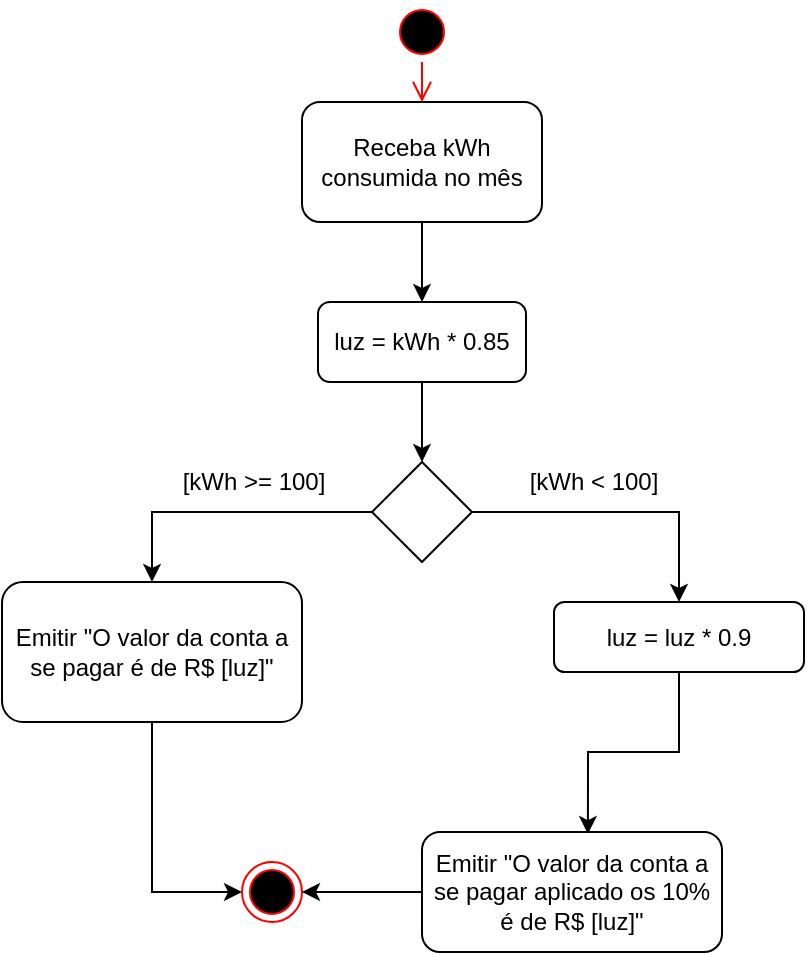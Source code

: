 <mxfile version="13.7.3" type="device"><diagram id="8vUp4GcGfMVSZG9uHsr8" name="Página-1"><mxGraphModel dx="852" dy="504" grid="1" gridSize="10" guides="1" tooltips="1" connect="1" arrows="1" fold="1" page="1" pageScale="1" pageWidth="827" pageHeight="1169" math="0" shadow="0"><root><mxCell id="0"/><mxCell id="1" parent="0"/><mxCell id="bWpUsP1ulK39nm4t_vAm-8" style="edgeStyle=orthogonalEdgeStyle;rounded=0;orthogonalLoop=1;jettySize=auto;html=1;exitX=0.5;exitY=1;exitDx=0;exitDy=0;entryX=0.5;entryY=0;entryDx=0;entryDy=0;" edge="1" parent="1" source="bWpUsP1ulK39nm4t_vAm-1" target="bWpUsP1ulK39nm4t_vAm-7"><mxGeometry relative="1" as="geometry"/></mxCell><mxCell id="bWpUsP1ulK39nm4t_vAm-1" value="Receba kWh consumida no mês" style="rounded=1;whiteSpace=wrap;html=1;" vertex="1" parent="1"><mxGeometry x="354" y="120" width="120" height="60" as="geometry"/></mxCell><mxCell id="bWpUsP1ulK39nm4t_vAm-12" style="edgeStyle=orthogonalEdgeStyle;rounded=0;orthogonalLoop=1;jettySize=auto;html=1;exitX=1;exitY=0.5;exitDx=0;exitDy=0;entryX=0;entryY=0.5;entryDx=0;entryDy=0;" edge="1" parent="1" source="bWpUsP1ulK39nm4t_vAm-2" target="bWpUsP1ulK39nm4t_vAm-10"><mxGeometry relative="1" as="geometry"><mxPoint x="570" y="350" as="targetPoint"/></mxGeometry></mxCell><mxCell id="bWpUsP1ulK39nm4t_vAm-14" style="edgeStyle=orthogonalEdgeStyle;rounded=0;orthogonalLoop=1;jettySize=auto;html=1;exitX=0;exitY=0.5;exitDx=0;exitDy=0;" edge="1" parent="1" source="bWpUsP1ulK39nm4t_vAm-2" target="bWpUsP1ulK39nm4t_vAm-4"><mxGeometry relative="1" as="geometry"/></mxCell><mxCell id="bWpUsP1ulK39nm4t_vAm-2" value="" style="rhombus;whiteSpace=wrap;html=1;" vertex="1" parent="1"><mxGeometry x="389" y="300" width="50" height="50" as="geometry"/></mxCell><mxCell id="bWpUsP1ulK39nm4t_vAm-20" style="edgeStyle=orthogonalEdgeStyle;rounded=0;orthogonalLoop=1;jettySize=auto;html=1;exitX=0.5;exitY=1;exitDx=0;exitDy=0;entryX=0;entryY=0.5;entryDx=0;entryDy=0;" edge="1" parent="1" source="bWpUsP1ulK39nm4t_vAm-4" target="bWpUsP1ulK39nm4t_vAm-17"><mxGeometry relative="1" as="geometry"/></mxCell><mxCell id="bWpUsP1ulK39nm4t_vAm-4" value="Emitir &quot;O valor da conta a se pagar é de R$ [luz]&quot;" style="rounded=1;whiteSpace=wrap;html=1;" vertex="1" parent="1"><mxGeometry x="204" y="360" width="150" height="70" as="geometry"/></mxCell><mxCell id="bWpUsP1ulK39nm4t_vAm-6" value="[kWh &amp;lt; 100]" style="text;html=1;strokeColor=none;fillColor=none;align=center;verticalAlign=middle;whiteSpace=wrap;rounded=0;" vertex="1" parent="1"><mxGeometry x="460" y="300" width="80" height="20" as="geometry"/></mxCell><mxCell id="bWpUsP1ulK39nm4t_vAm-9" style="edgeStyle=orthogonalEdgeStyle;rounded=0;orthogonalLoop=1;jettySize=auto;html=1;exitX=0.5;exitY=1;exitDx=0;exitDy=0;" edge="1" parent="1" source="bWpUsP1ulK39nm4t_vAm-7" target="bWpUsP1ulK39nm4t_vAm-2"><mxGeometry relative="1" as="geometry"/></mxCell><mxCell id="bWpUsP1ulK39nm4t_vAm-7" value="luz = kWh * 0.85" style="rounded=1;whiteSpace=wrap;html=1;" vertex="1" parent="1"><mxGeometry x="362" y="220" width="104" height="40" as="geometry"/></mxCell><mxCell id="bWpUsP1ulK39nm4t_vAm-23" style="edgeStyle=orthogonalEdgeStyle;rounded=0;orthogonalLoop=1;jettySize=auto;html=1;exitX=1;exitY=0.5;exitDx=0;exitDy=0;entryX=0.553;entryY=0.017;entryDx=0;entryDy=0;entryPerimeter=0;" edge="1" parent="1" source="bWpUsP1ulK39nm4t_vAm-10" target="bWpUsP1ulK39nm4t_vAm-18"><mxGeometry relative="1" as="geometry"/></mxCell><mxCell id="bWpUsP1ulK39nm4t_vAm-10" value="luz = luz * 0.9" style="rounded=1;whiteSpace=wrap;html=1;direction=south;" vertex="1" parent="1"><mxGeometry x="480" y="370" width="125" height="35" as="geometry"/></mxCell><mxCell id="bWpUsP1ulK39nm4t_vAm-13" value="[kWh &amp;gt;= 100]" style="text;html=1;strokeColor=none;fillColor=none;align=center;verticalAlign=middle;whiteSpace=wrap;rounded=0;" vertex="1" parent="1"><mxGeometry x="290" y="300" width="80" height="20" as="geometry"/></mxCell><mxCell id="bWpUsP1ulK39nm4t_vAm-15" value="" style="ellipse;html=1;shape=startState;fillColor=#000000;strokeColor=#ff0000;" vertex="1" parent="1"><mxGeometry x="399" y="70" width="30" height="30" as="geometry"/></mxCell><mxCell id="bWpUsP1ulK39nm4t_vAm-16" value="" style="edgeStyle=orthogonalEdgeStyle;html=1;verticalAlign=bottom;endArrow=open;endSize=8;strokeColor=#ff0000;entryX=0.5;entryY=0;entryDx=0;entryDy=0;" edge="1" source="bWpUsP1ulK39nm4t_vAm-15" parent="1" target="bWpUsP1ulK39nm4t_vAm-1"><mxGeometry relative="1" as="geometry"><mxPoint x="414" y="110" as="targetPoint"/></mxGeometry></mxCell><mxCell id="bWpUsP1ulK39nm4t_vAm-17" value="" style="ellipse;html=1;shape=endState;fillColor=#000000;strokeColor=#ff0000;" vertex="1" parent="1"><mxGeometry x="324" y="500" width="30" height="30" as="geometry"/></mxCell><mxCell id="bWpUsP1ulK39nm4t_vAm-21" style="edgeStyle=orthogonalEdgeStyle;rounded=0;orthogonalLoop=1;jettySize=auto;html=1;exitX=0;exitY=0.5;exitDx=0;exitDy=0;entryX=1;entryY=0.5;entryDx=0;entryDy=0;" edge="1" parent="1" source="bWpUsP1ulK39nm4t_vAm-18" target="bWpUsP1ulK39nm4t_vAm-17"><mxGeometry relative="1" as="geometry"/></mxCell><mxCell id="bWpUsP1ulK39nm4t_vAm-18" value="Emitir &quot;O valor da conta a se pagar aplicado os 10% é de R$ [luz]&quot;" style="rounded=1;whiteSpace=wrap;html=1;" vertex="1" parent="1"><mxGeometry x="414" y="485" width="150" height="60" as="geometry"/></mxCell></root></mxGraphModel></diagram></mxfile>